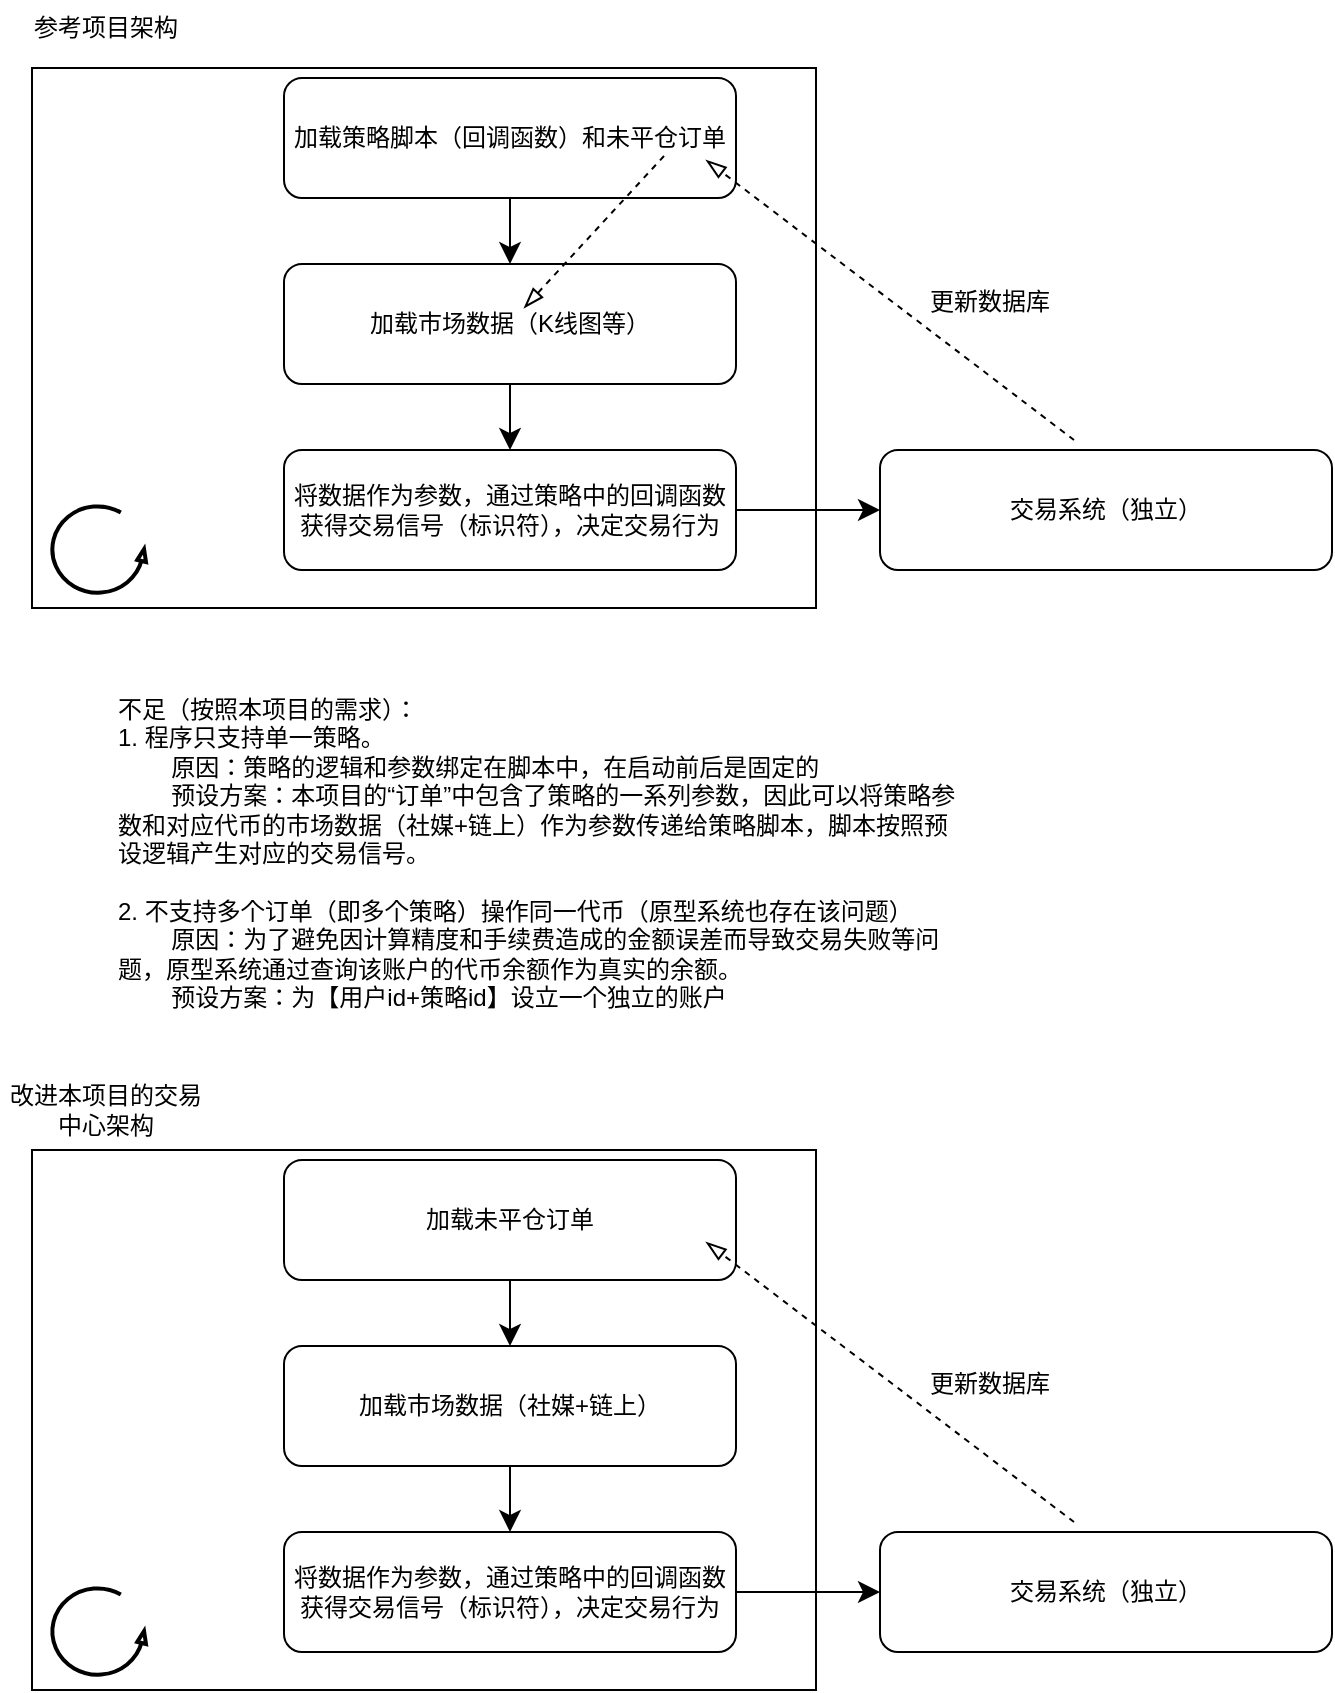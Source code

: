 <mxfile version="27.0.6">
  <diagram name="第 1 页" id="4Tlkrzrl2eSxHGA9nsDM">
    <mxGraphModel dx="1688" dy="952" grid="0" gridSize="10" guides="1" tooltips="1" connect="1" arrows="1" fold="1" page="0" pageScale="1" pageWidth="827" pageHeight="1169" math="0" shadow="0">
      <root>
        <mxCell id="0" />
        <mxCell id="1" parent="0" />
        <mxCell id="j48AXpBPXFqkCsc0e9pB-11" value="" style="rounded=0;whiteSpace=wrap;html=1;fillColor=none;" vertex="1" parent="1">
          <mxGeometry x="-412" y="-190" width="392" height="270" as="geometry" />
        </mxCell>
        <mxCell id="j48AXpBPXFqkCsc0e9pB-1" value="参考项目架构" style="text;html=1;align=center;verticalAlign=middle;whiteSpace=wrap;rounded=0;" vertex="1" parent="1">
          <mxGeometry x="-428" y="-224" width="106" height="28" as="geometry" />
        </mxCell>
        <mxCell id="j48AXpBPXFqkCsc0e9pB-6" style="edgeStyle=none;curved=1;rounded=0;orthogonalLoop=1;jettySize=auto;html=1;exitX=0.5;exitY=1;exitDx=0;exitDy=0;fontSize=12;startSize=8;endSize=8;" edge="1" parent="1" source="j48AXpBPXFqkCsc0e9pB-3" target="j48AXpBPXFqkCsc0e9pB-4">
          <mxGeometry relative="1" as="geometry" />
        </mxCell>
        <mxCell id="j48AXpBPXFqkCsc0e9pB-3" value="加载策略脚本（回调函数）和未平仓订单" style="rounded=1;whiteSpace=wrap;html=1;" vertex="1" parent="1">
          <mxGeometry x="-286" y="-185" width="226" height="60" as="geometry" />
        </mxCell>
        <mxCell id="j48AXpBPXFqkCsc0e9pB-8" style="edgeStyle=none;curved=1;rounded=0;orthogonalLoop=1;jettySize=auto;html=1;exitX=0.5;exitY=1;exitDx=0;exitDy=0;entryX=0.5;entryY=0;entryDx=0;entryDy=0;fontSize=12;startSize=8;endSize=8;" edge="1" parent="1" source="j48AXpBPXFqkCsc0e9pB-4" target="j48AXpBPXFqkCsc0e9pB-7">
          <mxGeometry relative="1" as="geometry" />
        </mxCell>
        <mxCell id="j48AXpBPXFqkCsc0e9pB-4" value="加载市场数据（K线图等）" style="rounded=1;whiteSpace=wrap;html=1;" vertex="1" parent="1">
          <mxGeometry x="-286" y="-92" width="226" height="60" as="geometry" />
        </mxCell>
        <mxCell id="j48AXpBPXFqkCsc0e9pB-5" value="" style="endArrow=blockThin;html=1;rounded=0;fontSize=12;startSize=8;endSize=8;curved=1;dashed=1;endFill=0;" edge="1" parent="1">
          <mxGeometry width="50" height="50" relative="1" as="geometry">
            <mxPoint x="-96" y="-146" as="sourcePoint" />
            <mxPoint x="-166" y="-70" as="targetPoint" />
          </mxGeometry>
        </mxCell>
        <mxCell id="j48AXpBPXFqkCsc0e9pB-14" style="edgeStyle=none;curved=1;rounded=0;orthogonalLoop=1;jettySize=auto;html=1;exitX=1;exitY=0.5;exitDx=0;exitDy=0;entryX=0;entryY=0.5;entryDx=0;entryDy=0;fontSize=12;startSize=8;endSize=8;" edge="1" parent="1" source="j48AXpBPXFqkCsc0e9pB-7" target="j48AXpBPXFqkCsc0e9pB-13">
          <mxGeometry relative="1" as="geometry" />
        </mxCell>
        <mxCell id="j48AXpBPXFqkCsc0e9pB-7" value="将数据作为参数，通过策略中的回调函数获得交易信号（标识符），决定交易行为" style="rounded=1;whiteSpace=wrap;html=1;" vertex="1" parent="1">
          <mxGeometry x="-286" y="1" width="226" height="60" as="geometry" />
        </mxCell>
        <mxCell id="j48AXpBPXFqkCsc0e9pB-10" value="" style="verticalLabelPosition=bottom;html=1;verticalAlign=top;strokeWidth=2;shape=mxgraph.lean_mapping.physical_pull;pointerEvents=1;" vertex="1" parent="1">
          <mxGeometry x="-402" y="29" width="47" height="43.5" as="geometry" />
        </mxCell>
        <mxCell id="j48AXpBPXFqkCsc0e9pB-12" value="不足（按照本项目的需求）：&lt;div&gt;1. 程序只支持单一策略。&lt;/div&gt;&lt;div&gt;&lt;span style=&quot;white-space: pre;&quot;&gt;&#x9;&lt;/span&gt;原因：策略的逻辑和参数绑定在脚本中，在启动前后是固定的&lt;br&gt;&lt;/div&gt;&lt;div&gt;&lt;span style=&quot;white-space: pre;&quot;&gt;&#x9;&lt;/span&gt;预设方案：本项目的“订单”中包含了策略的一系列参数，因此可以将策略参数和对应代币的市场数据（社媒+链上）作为参数传递给策略脚本，脚本按照预设逻辑产生对应的交易信号。&lt;br&gt;&lt;/div&gt;&lt;div&gt;&lt;br&gt;&lt;/div&gt;&lt;div&gt;2. 不支持多个订单（即多个策略）操作同一代币（原型系统也存在该问题）&lt;/div&gt;&lt;div&gt;&lt;span style=&quot;white-space: pre;&quot;&gt;&#x9;&lt;/span&gt;原因：为了避免因计算精度和手续费造成的金额误差而导致交易失败等问题，原型系统通过查询该账户的代币余额作为真实的余额。&lt;br&gt;&lt;/div&gt;&lt;div&gt;&lt;span style=&quot;white-space: pre;&quot;&gt;&#x9;&lt;/span&gt;预设方案：为【用户id+策略id】设立一个独立的账户&lt;br&gt;&lt;/div&gt;" style="text;html=1;align=left;verticalAlign=top;whiteSpace=wrap;rounded=0;" vertex="1" parent="1">
          <mxGeometry x="-371" y="117" width="428" height="185" as="geometry" />
        </mxCell>
        <mxCell id="j48AXpBPXFqkCsc0e9pB-13" value="交易系统（独立）" style="rounded=1;whiteSpace=wrap;html=1;" vertex="1" parent="1">
          <mxGeometry x="12" y="1" width="226" height="60" as="geometry" />
        </mxCell>
        <mxCell id="j48AXpBPXFqkCsc0e9pB-15" value="" style="endArrow=blockThin;html=1;rounded=0;fontSize=12;startSize=8;endSize=8;curved=1;dashed=1;endFill=0;" edge="1" parent="1">
          <mxGeometry width="50" height="50" relative="1" as="geometry">
            <mxPoint x="109" y="-4" as="sourcePoint" />
            <mxPoint x="-75" y="-144" as="targetPoint" />
          </mxGeometry>
        </mxCell>
        <mxCell id="j48AXpBPXFqkCsc0e9pB-18" value="&lt;div&gt;更新数据库&lt;/div&gt;" style="text;html=1;align=left;verticalAlign=middle;whiteSpace=wrap;rounded=0;" vertex="1" parent="1">
          <mxGeometry x="35" y="-88" width="83" height="29" as="geometry" />
        </mxCell>
        <mxCell id="j48AXpBPXFqkCsc0e9pB-19" value="" style="rounded=0;whiteSpace=wrap;html=1;fillColor=none;" vertex="1" parent="1">
          <mxGeometry x="-412" y="351" width="392" height="270" as="geometry" />
        </mxCell>
        <mxCell id="j48AXpBPXFqkCsc0e9pB-20" value="改进本项目的交易中心架构" style="text;html=1;align=center;verticalAlign=middle;whiteSpace=wrap;rounded=0;" vertex="1" parent="1">
          <mxGeometry x="-428" y="317" width="106" height="28" as="geometry" />
        </mxCell>
        <mxCell id="j48AXpBPXFqkCsc0e9pB-21" style="edgeStyle=none;curved=1;rounded=0;orthogonalLoop=1;jettySize=auto;html=1;exitX=0.5;exitY=1;exitDx=0;exitDy=0;fontSize=12;startSize=8;endSize=8;" edge="1" parent="1" source="j48AXpBPXFqkCsc0e9pB-22" target="j48AXpBPXFqkCsc0e9pB-24">
          <mxGeometry relative="1" as="geometry" />
        </mxCell>
        <mxCell id="j48AXpBPXFqkCsc0e9pB-22" value="加载未平仓订单" style="rounded=1;whiteSpace=wrap;html=1;" vertex="1" parent="1">
          <mxGeometry x="-286" y="356" width="226" height="60" as="geometry" />
        </mxCell>
        <mxCell id="j48AXpBPXFqkCsc0e9pB-23" style="edgeStyle=none;curved=1;rounded=0;orthogonalLoop=1;jettySize=auto;html=1;exitX=0.5;exitY=1;exitDx=0;exitDy=0;entryX=0.5;entryY=0;entryDx=0;entryDy=0;fontSize=12;startSize=8;endSize=8;" edge="1" parent="1" source="j48AXpBPXFqkCsc0e9pB-24" target="j48AXpBPXFqkCsc0e9pB-27">
          <mxGeometry relative="1" as="geometry" />
        </mxCell>
        <mxCell id="j48AXpBPXFqkCsc0e9pB-24" value="加载市场数据（社媒+链上）" style="rounded=1;whiteSpace=wrap;html=1;" vertex="1" parent="1">
          <mxGeometry x="-286" y="449" width="226" height="60" as="geometry" />
        </mxCell>
        <mxCell id="j48AXpBPXFqkCsc0e9pB-26" style="edgeStyle=none;curved=1;rounded=0;orthogonalLoop=1;jettySize=auto;html=1;exitX=1;exitY=0.5;exitDx=0;exitDy=0;entryX=0;entryY=0.5;entryDx=0;entryDy=0;fontSize=12;startSize=8;endSize=8;" edge="1" parent="1" source="j48AXpBPXFqkCsc0e9pB-27" target="j48AXpBPXFqkCsc0e9pB-29">
          <mxGeometry relative="1" as="geometry" />
        </mxCell>
        <mxCell id="j48AXpBPXFqkCsc0e9pB-27" value="将数据作为参数，通过策略中的回调函数获得交易信号（标识符），决定交易行为" style="rounded=1;whiteSpace=wrap;html=1;" vertex="1" parent="1">
          <mxGeometry x="-286" y="542" width="226" height="60" as="geometry" />
        </mxCell>
        <mxCell id="j48AXpBPXFqkCsc0e9pB-28" value="" style="verticalLabelPosition=bottom;html=1;verticalAlign=top;strokeWidth=2;shape=mxgraph.lean_mapping.physical_pull;pointerEvents=1;" vertex="1" parent="1">
          <mxGeometry x="-402" y="570" width="47" height="43.5" as="geometry" />
        </mxCell>
        <mxCell id="j48AXpBPXFqkCsc0e9pB-29" value="交易系统（独立）" style="rounded=1;whiteSpace=wrap;html=1;" vertex="1" parent="1">
          <mxGeometry x="12" y="542" width="226" height="60" as="geometry" />
        </mxCell>
        <mxCell id="j48AXpBPXFqkCsc0e9pB-30" value="" style="endArrow=blockThin;html=1;rounded=0;fontSize=12;startSize=8;endSize=8;curved=1;dashed=1;endFill=0;" edge="1" parent="1">
          <mxGeometry width="50" height="50" relative="1" as="geometry">
            <mxPoint x="109" y="537" as="sourcePoint" />
            <mxPoint x="-75" y="397" as="targetPoint" />
          </mxGeometry>
        </mxCell>
        <mxCell id="j48AXpBPXFqkCsc0e9pB-31" value="&lt;div&gt;更新数据库&lt;/div&gt;" style="text;html=1;align=left;verticalAlign=middle;whiteSpace=wrap;rounded=0;" vertex="1" parent="1">
          <mxGeometry x="35" y="453" width="83" height="29" as="geometry" />
        </mxCell>
      </root>
    </mxGraphModel>
  </diagram>
</mxfile>
